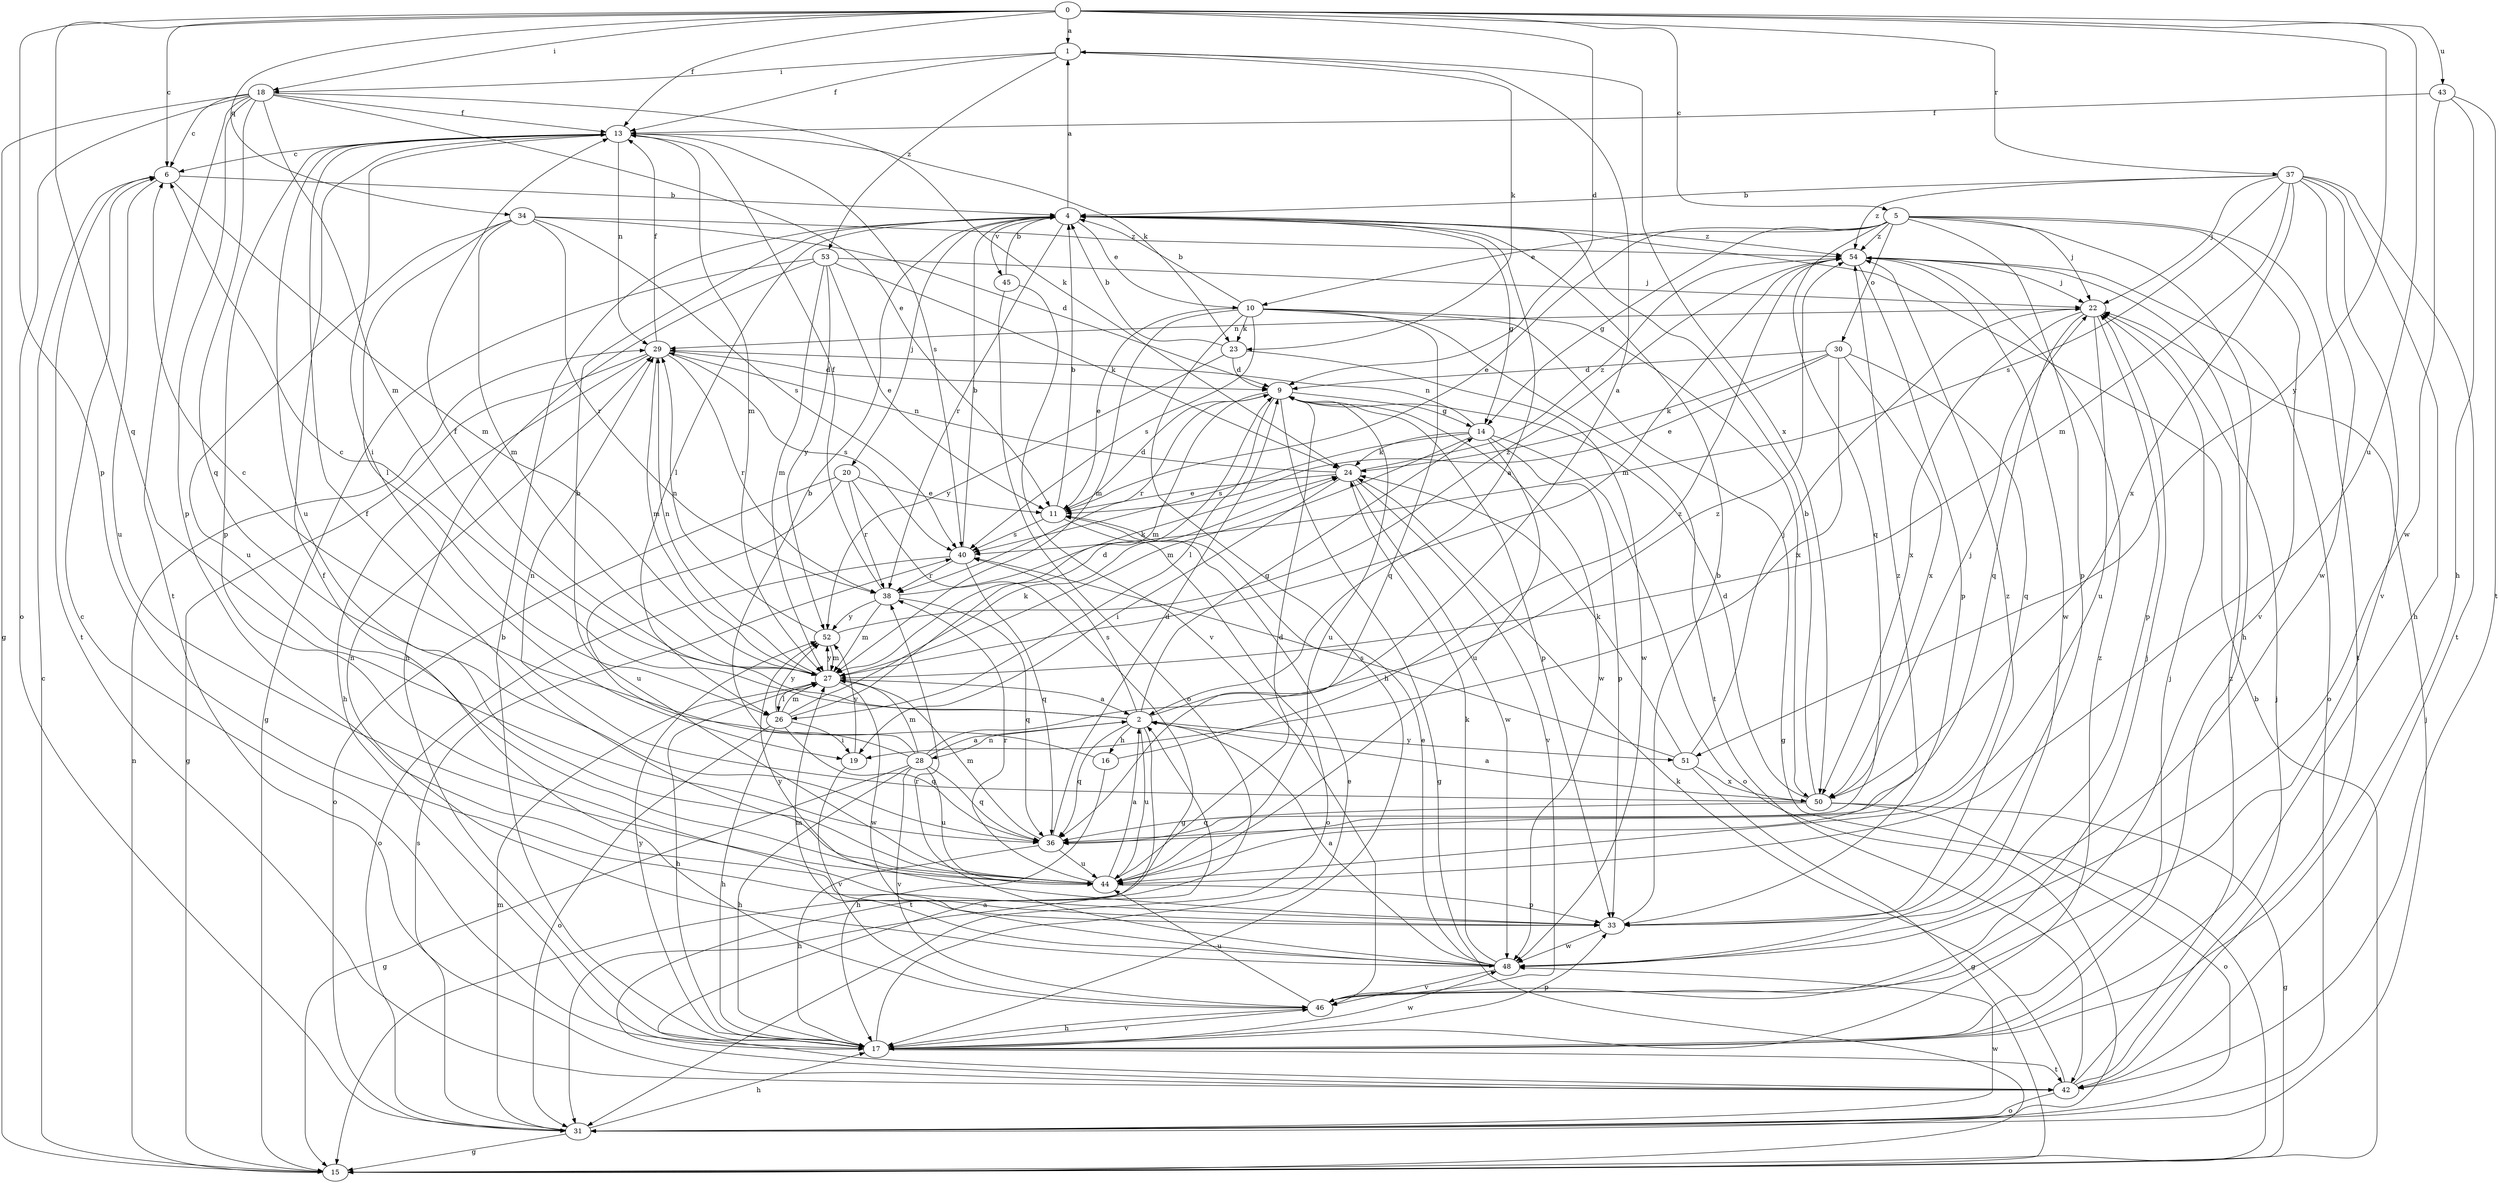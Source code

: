 strict digraph  {
0;
1;
2;
4;
5;
6;
9;
10;
11;
13;
14;
15;
16;
17;
18;
19;
20;
22;
23;
24;
26;
27;
28;
29;
30;
31;
33;
34;
36;
37;
38;
40;
42;
43;
44;
45;
46;
48;
50;
51;
52;
53;
54;
0 -> 1  [label=a];
0 -> 5  [label=c];
0 -> 6  [label=c];
0 -> 9  [label=d];
0 -> 13  [label=f];
0 -> 18  [label=i];
0 -> 33  [label=p];
0 -> 34  [label=q];
0 -> 36  [label=q];
0 -> 37  [label=r];
0 -> 43  [label=u];
0 -> 44  [label=u];
0 -> 51  [label=y];
1 -> 13  [label=f];
1 -> 18  [label=i];
1 -> 23  [label=k];
1 -> 50  [label=x];
1 -> 53  [label=z];
2 -> 1  [label=a];
2 -> 6  [label=c];
2 -> 13  [label=f];
2 -> 14  [label=g];
2 -> 16  [label=h];
2 -> 28  [label=n];
2 -> 36  [label=q];
2 -> 40  [label=s];
2 -> 42  [label=t];
2 -> 44  [label=u];
2 -> 51  [label=y];
4 -> 1  [label=a];
4 -> 2  [label=a];
4 -> 10  [label=e];
4 -> 14  [label=g];
4 -> 20  [label=j];
4 -> 26  [label=l];
4 -> 38  [label=r];
4 -> 45  [label=v];
4 -> 54  [label=z];
5 -> 10  [label=e];
5 -> 11  [label=e];
5 -> 14  [label=g];
5 -> 17  [label=h];
5 -> 22  [label=j];
5 -> 30  [label=o];
5 -> 33  [label=p];
5 -> 36  [label=q];
5 -> 42  [label=t];
5 -> 46  [label=v];
5 -> 54  [label=z];
6 -> 4  [label=b];
6 -> 27  [label=m];
6 -> 42  [label=t];
6 -> 44  [label=u];
9 -> 14  [label=g];
9 -> 15  [label=g];
9 -> 26  [label=l];
9 -> 27  [label=m];
9 -> 33  [label=p];
9 -> 38  [label=r];
9 -> 44  [label=u];
9 -> 48  [label=w];
10 -> 4  [label=b];
10 -> 11  [label=e];
10 -> 15  [label=g];
10 -> 17  [label=h];
10 -> 23  [label=k];
10 -> 27  [label=m];
10 -> 36  [label=q];
10 -> 40  [label=s];
10 -> 42  [label=t];
10 -> 50  [label=x];
11 -> 4  [label=b];
11 -> 9  [label=d];
11 -> 31  [label=o];
11 -> 40  [label=s];
13 -> 6  [label=c];
13 -> 19  [label=i];
13 -> 23  [label=k];
13 -> 27  [label=m];
13 -> 29  [label=n];
13 -> 33  [label=p];
13 -> 40  [label=s];
13 -> 44  [label=u];
14 -> 24  [label=k];
14 -> 27  [label=m];
14 -> 29  [label=n];
14 -> 31  [label=o];
14 -> 33  [label=p];
14 -> 40  [label=s];
14 -> 44  [label=u];
15 -> 4  [label=b];
15 -> 6  [label=c];
15 -> 29  [label=n];
16 -> 4  [label=b];
16 -> 17  [label=h];
16 -> 54  [label=z];
17 -> 4  [label=b];
17 -> 6  [label=c];
17 -> 11  [label=e];
17 -> 22  [label=j];
17 -> 33  [label=p];
17 -> 42  [label=t];
17 -> 46  [label=v];
17 -> 48  [label=w];
17 -> 52  [label=y];
17 -> 54  [label=z];
18 -> 6  [label=c];
18 -> 11  [label=e];
18 -> 13  [label=f];
18 -> 15  [label=g];
18 -> 24  [label=k];
18 -> 27  [label=m];
18 -> 31  [label=o];
18 -> 33  [label=p];
18 -> 36  [label=q];
18 -> 42  [label=t];
19 -> 46  [label=v];
19 -> 52  [label=y];
20 -> 11  [label=e];
20 -> 15  [label=g];
20 -> 31  [label=o];
20 -> 38  [label=r];
20 -> 44  [label=u];
22 -> 29  [label=n];
22 -> 33  [label=p];
22 -> 36  [label=q];
22 -> 44  [label=u];
22 -> 50  [label=x];
23 -> 4  [label=b];
23 -> 9  [label=d];
23 -> 48  [label=w];
23 -> 52  [label=y];
24 -> 11  [label=e];
24 -> 19  [label=i];
24 -> 29  [label=n];
24 -> 46  [label=v];
24 -> 48  [label=w];
24 -> 54  [label=z];
26 -> 9  [label=d];
26 -> 17  [label=h];
26 -> 19  [label=i];
26 -> 24  [label=k];
26 -> 27  [label=m];
26 -> 31  [label=o];
26 -> 36  [label=q];
26 -> 52  [label=y];
27 -> 2  [label=a];
27 -> 17  [label=h];
27 -> 26  [label=l];
27 -> 29  [label=n];
27 -> 48  [label=w];
27 -> 52  [label=y];
28 -> 2  [label=a];
28 -> 4  [label=b];
28 -> 6  [label=c];
28 -> 15  [label=g];
28 -> 17  [label=h];
28 -> 27  [label=m];
28 -> 36  [label=q];
28 -> 44  [label=u];
28 -> 46  [label=v];
28 -> 54  [label=z];
29 -> 9  [label=d];
29 -> 13  [label=f];
29 -> 15  [label=g];
29 -> 17  [label=h];
29 -> 27  [label=m];
29 -> 38  [label=r];
29 -> 40  [label=s];
30 -> 9  [label=d];
30 -> 11  [label=e];
30 -> 19  [label=i];
30 -> 24  [label=k];
30 -> 36  [label=q];
30 -> 50  [label=x];
31 -> 15  [label=g];
31 -> 17  [label=h];
31 -> 22  [label=j];
31 -> 27  [label=m];
31 -> 40  [label=s];
31 -> 48  [label=w];
33 -> 4  [label=b];
33 -> 48  [label=w];
33 -> 52  [label=y];
33 -> 54  [label=z];
34 -> 9  [label=d];
34 -> 26  [label=l];
34 -> 27  [label=m];
34 -> 38  [label=r];
34 -> 40  [label=s];
34 -> 44  [label=u];
34 -> 54  [label=z];
36 -> 9  [label=d];
36 -> 17  [label=h];
36 -> 27  [label=m];
36 -> 44  [label=u];
37 -> 4  [label=b];
37 -> 17  [label=h];
37 -> 22  [label=j];
37 -> 27  [label=m];
37 -> 40  [label=s];
37 -> 42  [label=t];
37 -> 46  [label=v];
37 -> 48  [label=w];
37 -> 50  [label=x];
37 -> 54  [label=z];
38 -> 13  [label=f];
38 -> 24  [label=k];
38 -> 27  [label=m];
38 -> 36  [label=q];
38 -> 52  [label=y];
40 -> 4  [label=b];
40 -> 31  [label=o];
40 -> 36  [label=q];
40 -> 38  [label=r];
42 -> 2  [label=a];
42 -> 22  [label=j];
42 -> 24  [label=k];
42 -> 31  [label=o];
42 -> 54  [label=z];
43 -> 13  [label=f];
43 -> 17  [label=h];
43 -> 42  [label=t];
43 -> 48  [label=w];
44 -> 2  [label=a];
44 -> 9  [label=d];
44 -> 13  [label=f];
44 -> 33  [label=p];
44 -> 38  [label=r];
44 -> 54  [label=z];
45 -> 4  [label=b];
45 -> 31  [label=o];
45 -> 46  [label=v];
46 -> 13  [label=f];
46 -> 17  [label=h];
46 -> 22  [label=j];
46 -> 44  [label=u];
48 -> 2  [label=a];
48 -> 11  [label=e];
48 -> 24  [label=k];
48 -> 27  [label=m];
48 -> 29  [label=n];
48 -> 38  [label=r];
48 -> 46  [label=v];
50 -> 2  [label=a];
50 -> 4  [label=b];
50 -> 9  [label=d];
50 -> 15  [label=g];
50 -> 22  [label=j];
50 -> 29  [label=n];
50 -> 31  [label=o];
50 -> 36  [label=q];
51 -> 15  [label=g];
51 -> 22  [label=j];
51 -> 24  [label=k];
51 -> 40  [label=s];
51 -> 50  [label=x];
52 -> 27  [label=m];
52 -> 29  [label=n];
52 -> 54  [label=z];
53 -> 11  [label=e];
53 -> 15  [label=g];
53 -> 17  [label=h];
53 -> 22  [label=j];
53 -> 24  [label=k];
53 -> 27  [label=m];
53 -> 52  [label=y];
54 -> 22  [label=j];
54 -> 27  [label=m];
54 -> 31  [label=o];
54 -> 33  [label=p];
54 -> 48  [label=w];
}
